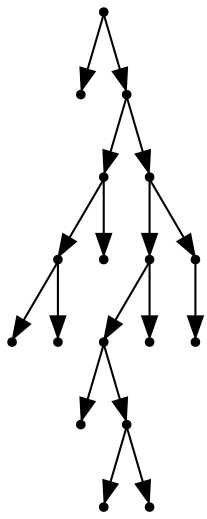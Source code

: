digraph {
  17 [shape=point];
  0 [shape=point];
  16 [shape=point];
  5 [shape=point];
  3 [shape=point];
  1 [shape=point];
  2 [shape=point];
  4 [shape=point];
  15 [shape=point];
  12 [shape=point];
  10 [shape=point];
  6 [shape=point];
  9 [shape=point];
  7 [shape=point];
  8 [shape=point];
  11 [shape=point];
  14 [shape=point];
  13 [shape=point];
17 -> 0;
17 -> 16;
16 -> 5;
5 -> 3;
3 -> 1;
3 -> 2;
5 -> 4;
16 -> 15;
15 -> 12;
12 -> 10;
10 -> 6;
10 -> 9;
9 -> 7;
9 -> 8;
12 -> 11;
15 -> 14;
14 -> 13;
}
